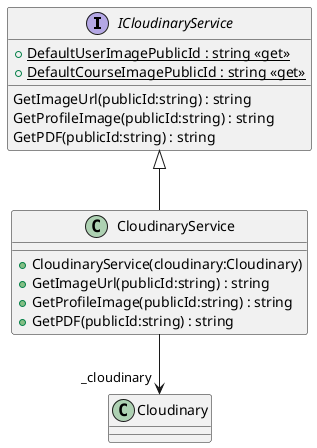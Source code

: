 @startuml
interface ICloudinaryService {
    + {static} DefaultUserImagePublicId : string <<get>>
    + {static} DefaultCourseImagePublicId : string <<get>>
    GetImageUrl(publicId:string) : string
    GetProfileImage(publicId:string) : string
    GetPDF(publicId:string) : string
}
class CloudinaryService {
    + CloudinaryService(cloudinary:Cloudinary)
    + GetImageUrl(publicId:string) : string
    + GetProfileImage(publicId:string) : string
    + GetPDF(publicId:string) : string
}
ICloudinaryService <|-- CloudinaryService
CloudinaryService --> "_cloudinary" Cloudinary
@enduml
